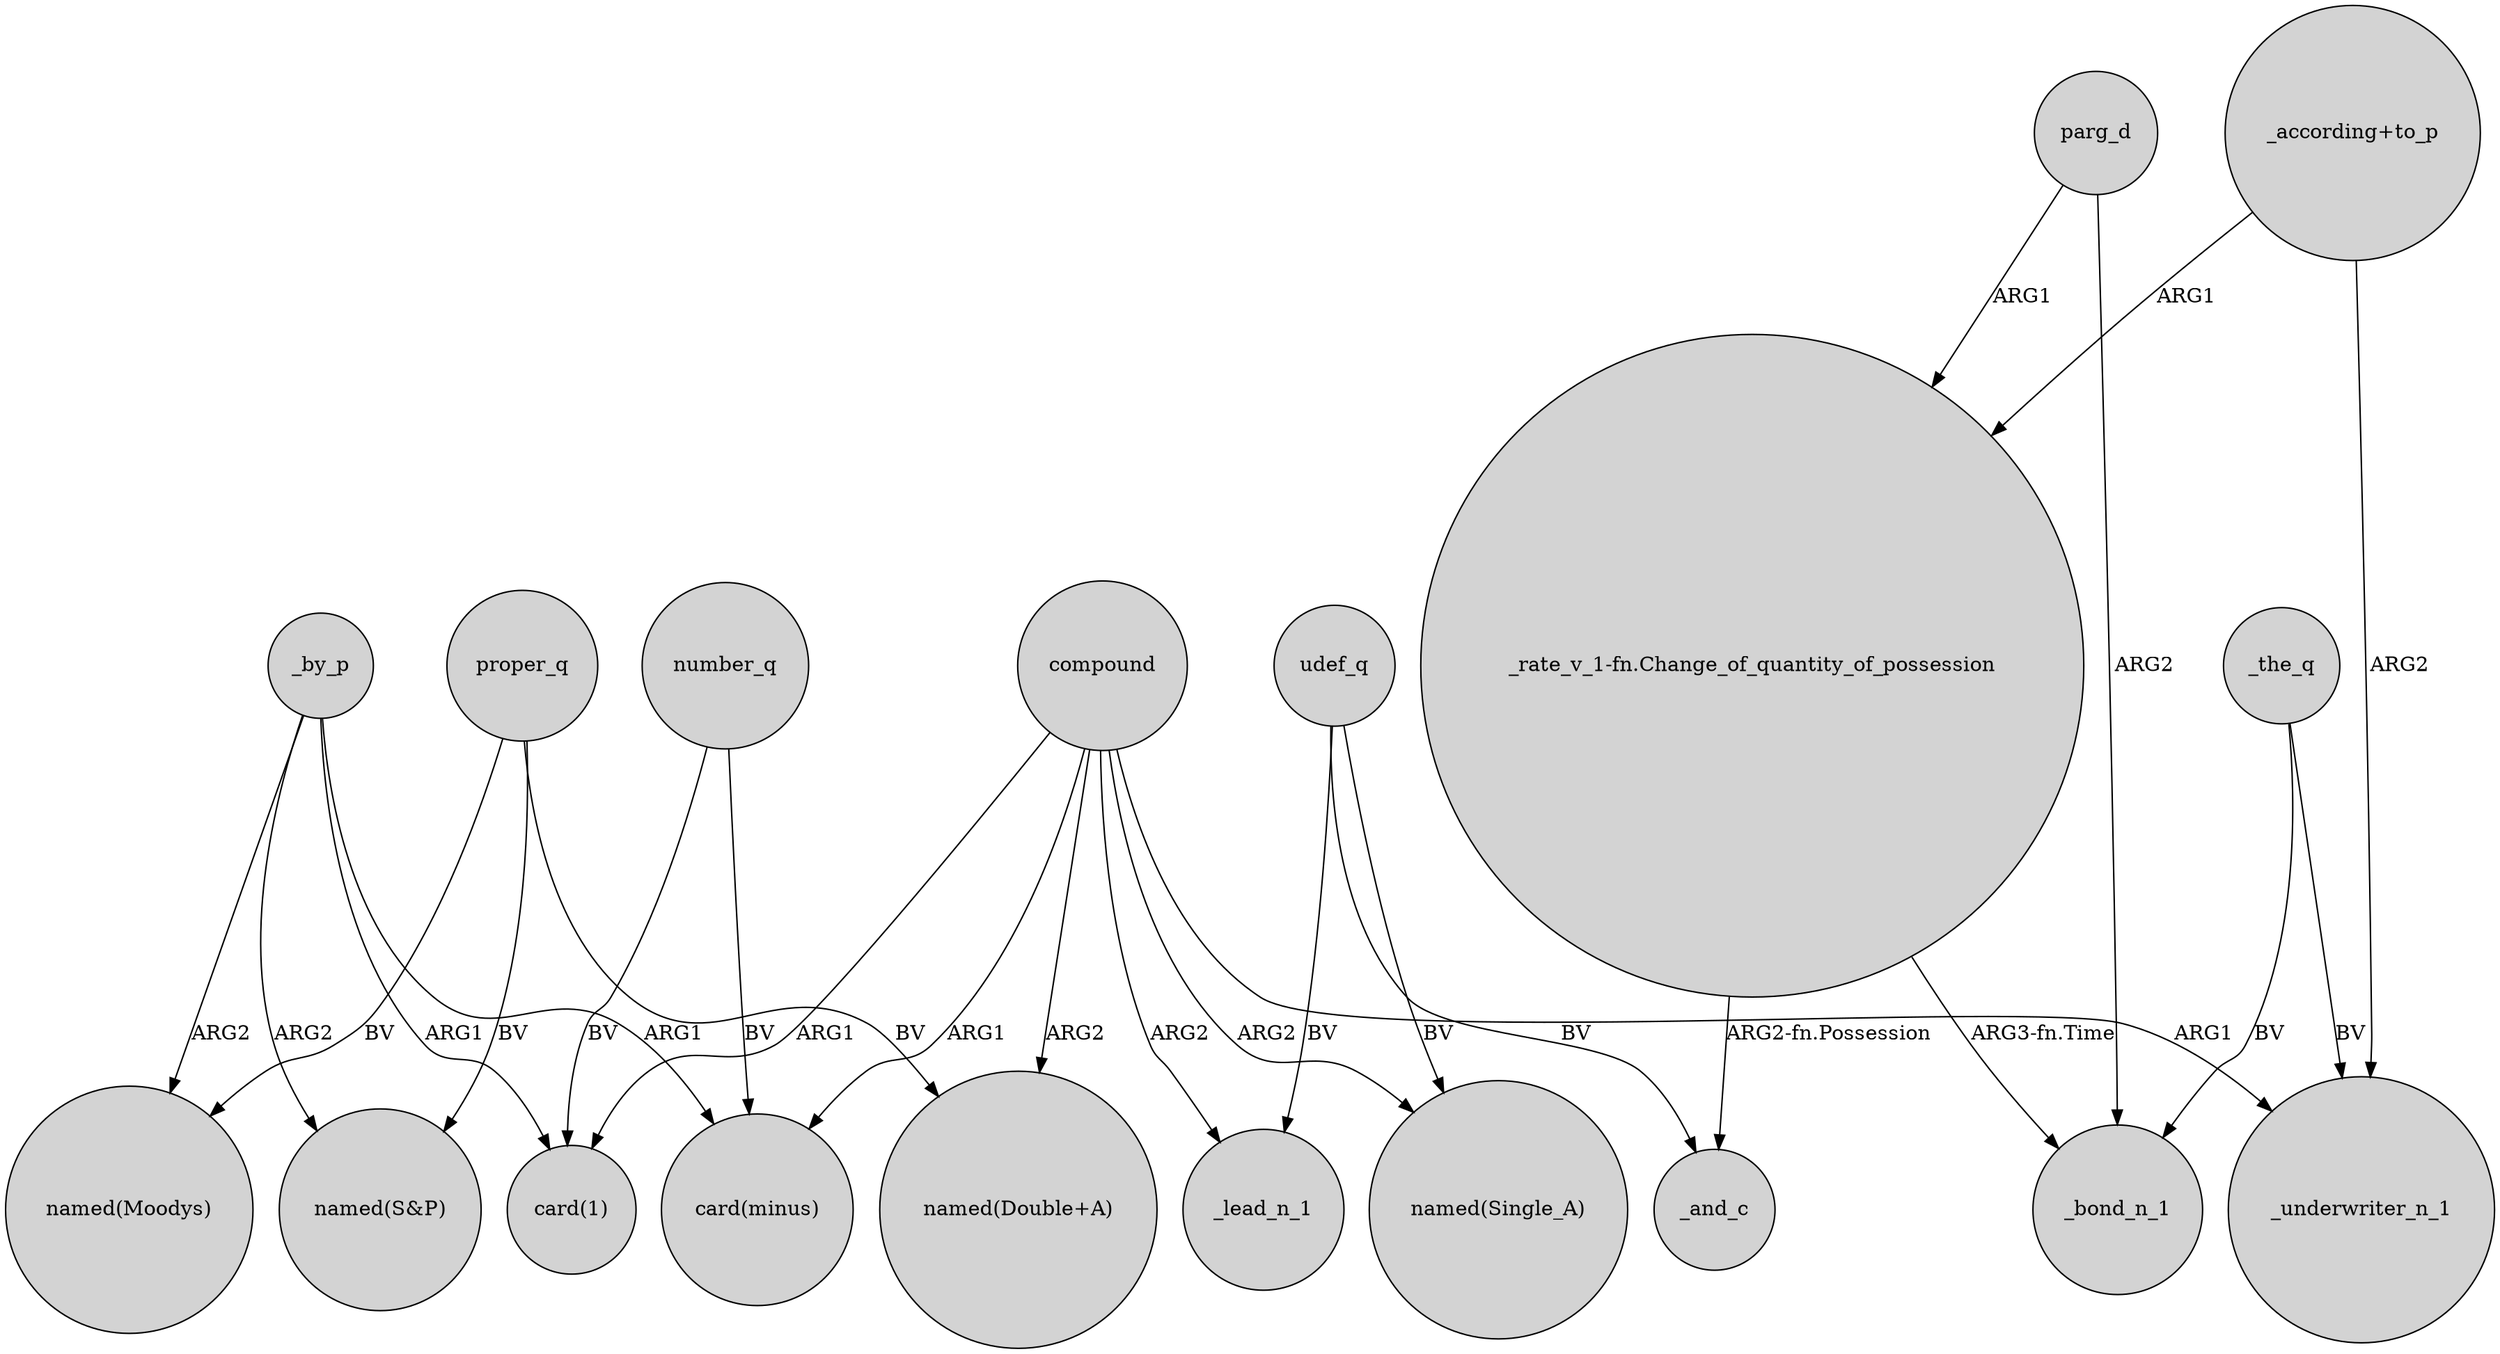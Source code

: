 digraph {
	node [shape=circle style=filled]
	compound -> "card(minus)" [label=ARG1]
	parg_d -> _bond_n_1 [label=ARG2]
	number_q -> "card(1)" [label=BV]
	udef_q -> _lead_n_1 [label=BV]
	_by_p -> "named(Moodys)" [label=ARG2]
	"_according+to_p" -> _underwriter_n_1 [label=ARG2]
	proper_q -> "named(Moodys)" [label=BV]
	proper_q -> "named(S&P)" [label=BV]
	_by_p -> "named(S&P)" [label=ARG2]
	udef_q -> _and_c [label=BV]
	_by_p -> "card(1)" [label=ARG1]
	compound -> "named(Single_A)" [label=ARG2]
	proper_q -> "named(Double+A)" [label=BV]
	number_q -> "card(minus)" [label=BV]
	compound -> _underwriter_n_1 [label=ARG1]
	"_rate_v_1-fn.Change_of_quantity_of_possession" -> _and_c [label="ARG2-fn.Possession"]
	compound -> "named(Double+A)" [label=ARG2]
	_by_p -> "card(minus)" [label=ARG1]
	compound -> _lead_n_1 [label=ARG2]
	"_rate_v_1-fn.Change_of_quantity_of_possession" -> _bond_n_1 [label="ARG3-fn.Time"]
	udef_q -> "named(Single_A)" [label=BV]
	parg_d -> "_rate_v_1-fn.Change_of_quantity_of_possession" [label=ARG1]
	_the_q -> _underwriter_n_1 [label=BV]
	_the_q -> _bond_n_1 [label=BV]
	"_according+to_p" -> "_rate_v_1-fn.Change_of_quantity_of_possession" [label=ARG1]
	compound -> "card(1)" [label=ARG1]
}
